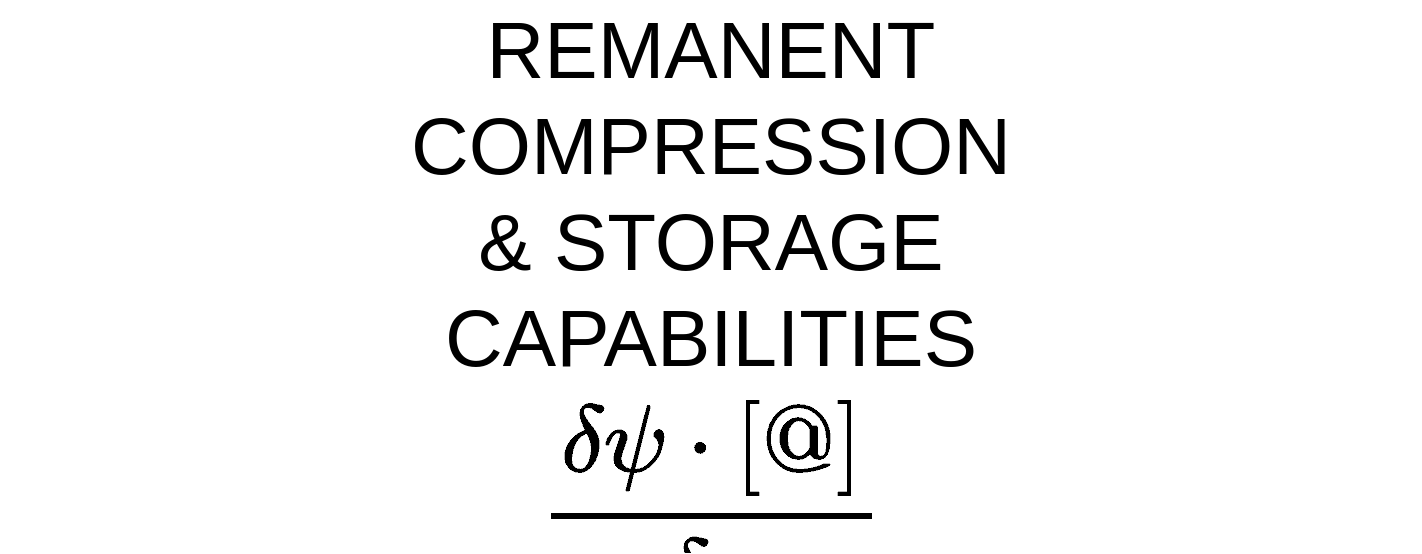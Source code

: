 <mxfile version="17.4.6" type="github">
  <diagram id="buFZNvF_nidhldGFFzrx" name="Page-1">
    <mxGraphModel dx="1535" dy="739" grid="1" gridSize="10" guides="1" tooltips="1" connect="1" arrows="1" fold="1" page="1" pageScale="1" pageWidth="850" pageHeight="1100" math="1" shadow="0">
      <root>
        <mxCell id="0" />
        <mxCell id="1" parent="0" />
        <mxCell id="KwLA8gzFOhfhiEm4Tmbw-1" value="&lt;font style=&quot;font-size: 40px&quot;&gt;REMANENT&lt;br&gt;COMPRESSION&lt;br&gt;&amp;amp; STORAGE&lt;br&gt;CAPABILITIES&lt;br&gt;&lt;/font&gt;" style="text;html=1;align=center;verticalAlign=middle;resizable=0;points=[];autosize=1;strokeColor=none;fillColor=none;" vertex="1" parent="1">
          <mxGeometry x="110" y="170" width="320" height="100" as="geometry" />
        </mxCell>
        <mxCell id="KwLA8gzFOhfhiEm4Tmbw-2" value="$$\frac{\delta \psi \cdot [@]}{\delta a}$$" style="text;html=1;align=center;verticalAlign=middle;resizable=0;points=[];autosize=1;strokeColor=none;fillColor=none;fontSize=40;" vertex="1" parent="1">
          <mxGeometry x="-85" y="350" width="710" height="50" as="geometry" />
        </mxCell>
      </root>
    </mxGraphModel>
  </diagram>
</mxfile>
